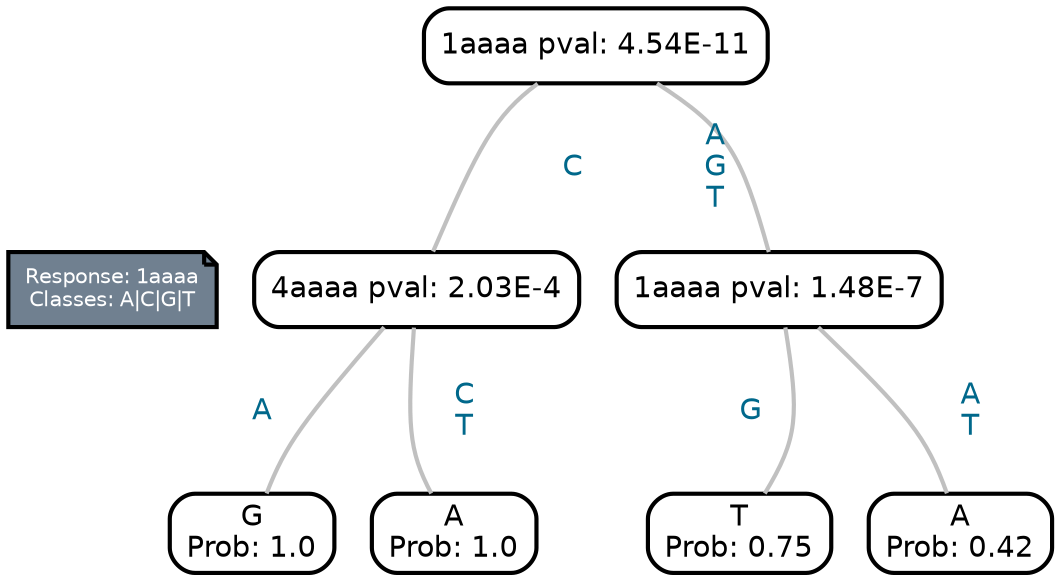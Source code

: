 graph Tree {
node [shape=box, style="filled, rounded", color="black",penwidth="2",                 fontname=helvetica] ;
graph [ranksep=equally, splines=Curved,                 bgcolor=transparent, dpi=600] ;
edge [fontname=helvetica, color=gray] ;
LEGEND [label="Response: 1aaaa
Classes: A|C|G|T
",shape=note,align=left,                style=filled,fillcolor="slategray",                fontcolor="white",fontsize=10];
0 [label="G
Prob: 1.0", fillcolor="#ffffff",fontcolor="black"] ;
1 [label="4aaaa pval: 2.03E-4", fillcolor="#ffffff",fontcolor="black"] ;
2 [label="A
Prob: 1.0", fillcolor="#ffffff",fontcolor="black"] ;
3 [label="1aaaa pval: 4.54E-11", fillcolor="#ffffff",fontcolor="black"] ;
4 [label="T
Prob: 0.75", fillcolor="#ffffff",fontcolor="black"] ;
5 [label="1aaaa pval: 1.48E-7", fillcolor="#ffffff",fontcolor="black"] ;
6 [label="A
Prob: 0.42", fillcolor="#ffffff",fontcolor="black"] ;
1 -- 0 [label="A",fontcolor=deepskyblue4,penwidth=2] ;
1 -- 2 [label="C\nT",fontcolor=deepskyblue4,penwidth=2] ;
3 -- 1 [label="C",fontcolor=deepskyblue4,penwidth=2] ;
3 -- 5 [label="A\nG\nT",fontcolor=deepskyblue4,penwidth=2] ;
5 -- 4 [label="G",fontcolor=deepskyblue4,penwidth=2] ;
5 -- 6 [label="A\nT",fontcolor=deepskyblue4,penwidth=2] ;
{rank = same;}{rank = same; LEGEND;1;}}